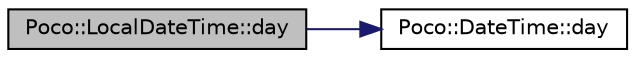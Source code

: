 digraph "Poco::LocalDateTime::day"
{
 // LATEX_PDF_SIZE
  edge [fontname="Helvetica",fontsize="10",labelfontname="Helvetica",labelfontsize="10"];
  node [fontname="Helvetica",fontsize="10",shape=record];
  rankdir="LR";
  Node1 [label="Poco::LocalDateTime::day",height=0.2,width=0.4,color="black", fillcolor="grey75", style="filled", fontcolor="black",tooltip=" "];
  Node1 -> Node2 [color="midnightblue",fontsize="10",style="solid",fontname="Helvetica"];
  Node2 [label="Poco::DateTime::day",height=0.2,width=0.4,color="black", fillcolor="white", style="filled",URL="$classPoco_1_1DateTime.html#a5e7e9a650f652015def2e63dec6f2c45",tooltip=" "];
}
